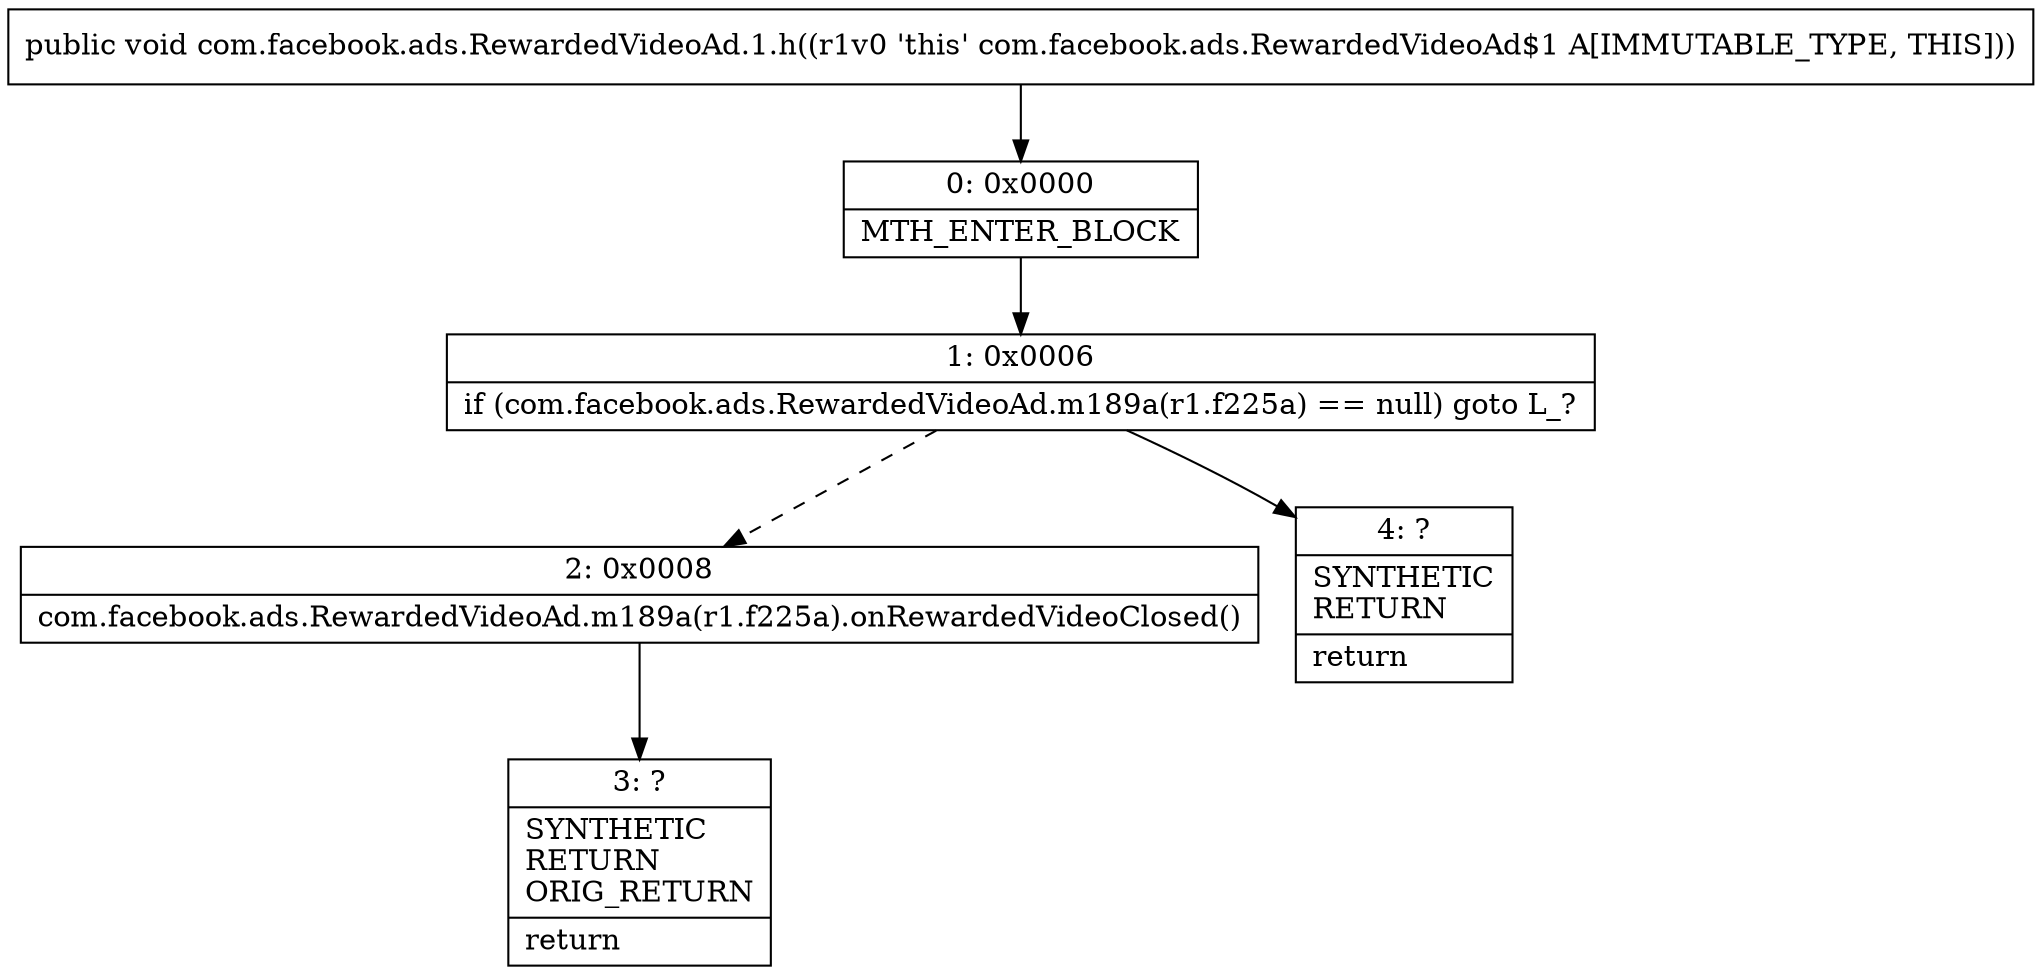 digraph "CFG forcom.facebook.ads.RewardedVideoAd.1.h()V" {
Node_0 [shape=record,label="{0\:\ 0x0000|MTH_ENTER_BLOCK\l}"];
Node_1 [shape=record,label="{1\:\ 0x0006|if (com.facebook.ads.RewardedVideoAd.m189a(r1.f225a) == null) goto L_?\l}"];
Node_2 [shape=record,label="{2\:\ 0x0008|com.facebook.ads.RewardedVideoAd.m189a(r1.f225a).onRewardedVideoClosed()\l}"];
Node_3 [shape=record,label="{3\:\ ?|SYNTHETIC\lRETURN\lORIG_RETURN\l|return\l}"];
Node_4 [shape=record,label="{4\:\ ?|SYNTHETIC\lRETURN\l|return\l}"];
MethodNode[shape=record,label="{public void com.facebook.ads.RewardedVideoAd.1.h((r1v0 'this' com.facebook.ads.RewardedVideoAd$1 A[IMMUTABLE_TYPE, THIS])) }"];
MethodNode -> Node_0;
Node_0 -> Node_1;
Node_1 -> Node_2[style=dashed];
Node_1 -> Node_4;
Node_2 -> Node_3;
}

